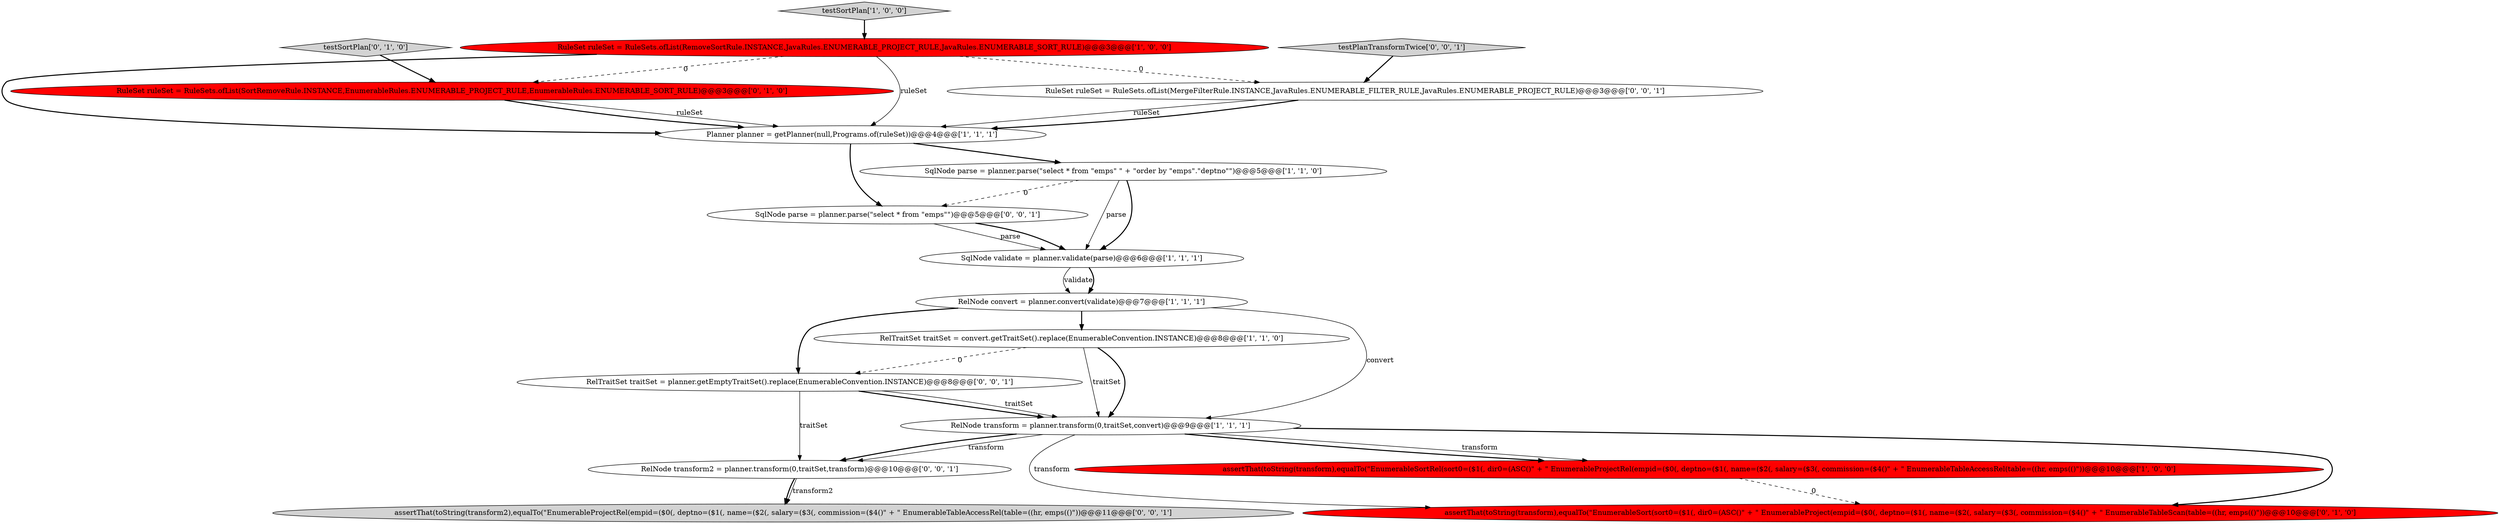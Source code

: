 digraph {
2 [style = filled, label = "RelTraitSet traitSet = convert.getTraitSet().replace(EnumerableConvention.INSTANCE)@@@8@@@['1', '1', '0']", fillcolor = white, shape = ellipse image = "AAA0AAABBB1BBB"];
16 [style = filled, label = "RuleSet ruleSet = RuleSets.ofList(MergeFilterRule.INSTANCE,JavaRules.ENUMERABLE_FILTER_RULE,JavaRules.ENUMERABLE_PROJECT_RULE)@@@3@@@['0', '0', '1']", fillcolor = white, shape = ellipse image = "AAA0AAABBB3BBB"];
17 [style = filled, label = "SqlNode parse = planner.parse(\"select * from \"emps\"\")@@@5@@@['0', '0', '1']", fillcolor = white, shape = ellipse image = "AAA0AAABBB3BBB"];
3 [style = filled, label = "assertThat(toString(transform),equalTo(\"EnumerableSortRel(sort0=($1(, dir0=(ASC()\" + \" EnumerableProjectRel(empid=($0(, deptno=($1(, name=($2(, salary=($3(, commission=($4()\" + \" EnumerableTableAccessRel(table=((hr, emps(()\"))@@@10@@@['1', '0', '0']", fillcolor = red, shape = ellipse image = "AAA1AAABBB1BBB"];
8 [style = filled, label = "RuleSet ruleSet = RuleSets.ofList(RemoveSortRule.INSTANCE,JavaRules.ENUMERABLE_PROJECT_RULE,JavaRules.ENUMERABLE_SORT_RULE)@@@3@@@['1', '0', '0']", fillcolor = red, shape = ellipse image = "AAA1AAABBB1BBB"];
13 [style = filled, label = "testPlanTransformTwice['0', '0', '1']", fillcolor = lightgray, shape = diamond image = "AAA0AAABBB3BBB"];
14 [style = filled, label = "assertThat(toString(transform2),equalTo(\"EnumerableProjectRel(empid=($0(, deptno=($1(, name=($2(, salary=($3(, commission=($4()\" + \" EnumerableTableAccessRel(table=((hr, emps(()\"))@@@11@@@['0', '0', '1']", fillcolor = lightgray, shape = ellipse image = "AAA0AAABBB3BBB"];
4 [style = filled, label = "RelNode convert = planner.convert(validate)@@@7@@@['1', '1', '1']", fillcolor = white, shape = ellipse image = "AAA0AAABBB1BBB"];
12 [style = filled, label = "RelTraitSet traitSet = planner.getEmptyTraitSet().replace(EnumerableConvention.INSTANCE)@@@8@@@['0', '0', '1']", fillcolor = white, shape = ellipse image = "AAA0AAABBB3BBB"];
15 [style = filled, label = "RelNode transform2 = planner.transform(0,traitSet,transform)@@@10@@@['0', '0', '1']", fillcolor = white, shape = ellipse image = "AAA0AAABBB3BBB"];
10 [style = filled, label = "RuleSet ruleSet = RuleSets.ofList(SortRemoveRule.INSTANCE,EnumerableRules.ENUMERABLE_PROJECT_RULE,EnumerableRules.ENUMERABLE_SORT_RULE)@@@3@@@['0', '1', '0']", fillcolor = red, shape = ellipse image = "AAA1AAABBB2BBB"];
6 [style = filled, label = "testSortPlan['1', '0', '0']", fillcolor = lightgray, shape = diamond image = "AAA0AAABBB1BBB"];
5 [style = filled, label = "RelNode transform = planner.transform(0,traitSet,convert)@@@9@@@['1', '1', '1']", fillcolor = white, shape = ellipse image = "AAA0AAABBB1BBB"];
7 [style = filled, label = "SqlNode validate = planner.validate(parse)@@@6@@@['1', '1', '1']", fillcolor = white, shape = ellipse image = "AAA0AAABBB1BBB"];
0 [style = filled, label = "SqlNode parse = planner.parse(\"select * from \"emps\" \" + \"order by \"emps\".\"deptno\"\")@@@5@@@['1', '1', '0']", fillcolor = white, shape = ellipse image = "AAA0AAABBB1BBB"];
9 [style = filled, label = "assertThat(toString(transform),equalTo(\"EnumerableSort(sort0=($1(, dir0=(ASC()\" + \" EnumerableProject(empid=($0(, deptno=($1(, name=($2(, salary=($3(, commission=($4()\" + \" EnumerableTableScan(table=((hr, emps(()\"))@@@10@@@['0', '1', '0']", fillcolor = red, shape = ellipse image = "AAA1AAABBB2BBB"];
1 [style = filled, label = "Planner planner = getPlanner(null,Programs.of(ruleSet))@@@4@@@['1', '1', '1']", fillcolor = white, shape = ellipse image = "AAA0AAABBB1BBB"];
11 [style = filled, label = "testSortPlan['0', '1', '0']", fillcolor = lightgray, shape = diamond image = "AAA0AAABBB2BBB"];
10->1 [style = solid, label="ruleSet"];
5->3 [style = bold, label=""];
17->7 [style = solid, label="parse"];
8->16 [style = dashed, label="0"];
8->10 [style = dashed, label="0"];
12->5 [style = bold, label=""];
5->9 [style = bold, label=""];
15->14 [style = bold, label=""];
8->1 [style = solid, label="ruleSet"];
5->9 [style = solid, label="transform"];
15->14 [style = solid, label="transform2"];
0->7 [style = solid, label="parse"];
7->4 [style = solid, label="validate"];
5->15 [style = bold, label=""];
1->0 [style = bold, label=""];
7->4 [style = bold, label=""];
4->2 [style = bold, label=""];
5->15 [style = solid, label="transform"];
0->17 [style = dashed, label="0"];
13->16 [style = bold, label=""];
16->1 [style = solid, label="ruleSet"];
2->5 [style = solid, label="traitSet"];
4->5 [style = solid, label="convert"];
1->17 [style = bold, label=""];
0->7 [style = bold, label=""];
17->7 [style = bold, label=""];
5->3 [style = solid, label="transform"];
8->1 [style = bold, label=""];
2->12 [style = dashed, label="0"];
12->15 [style = solid, label="traitSet"];
16->1 [style = bold, label=""];
3->9 [style = dashed, label="0"];
11->10 [style = bold, label=""];
6->8 [style = bold, label=""];
4->12 [style = bold, label=""];
10->1 [style = bold, label=""];
12->5 [style = solid, label="traitSet"];
2->5 [style = bold, label=""];
}
